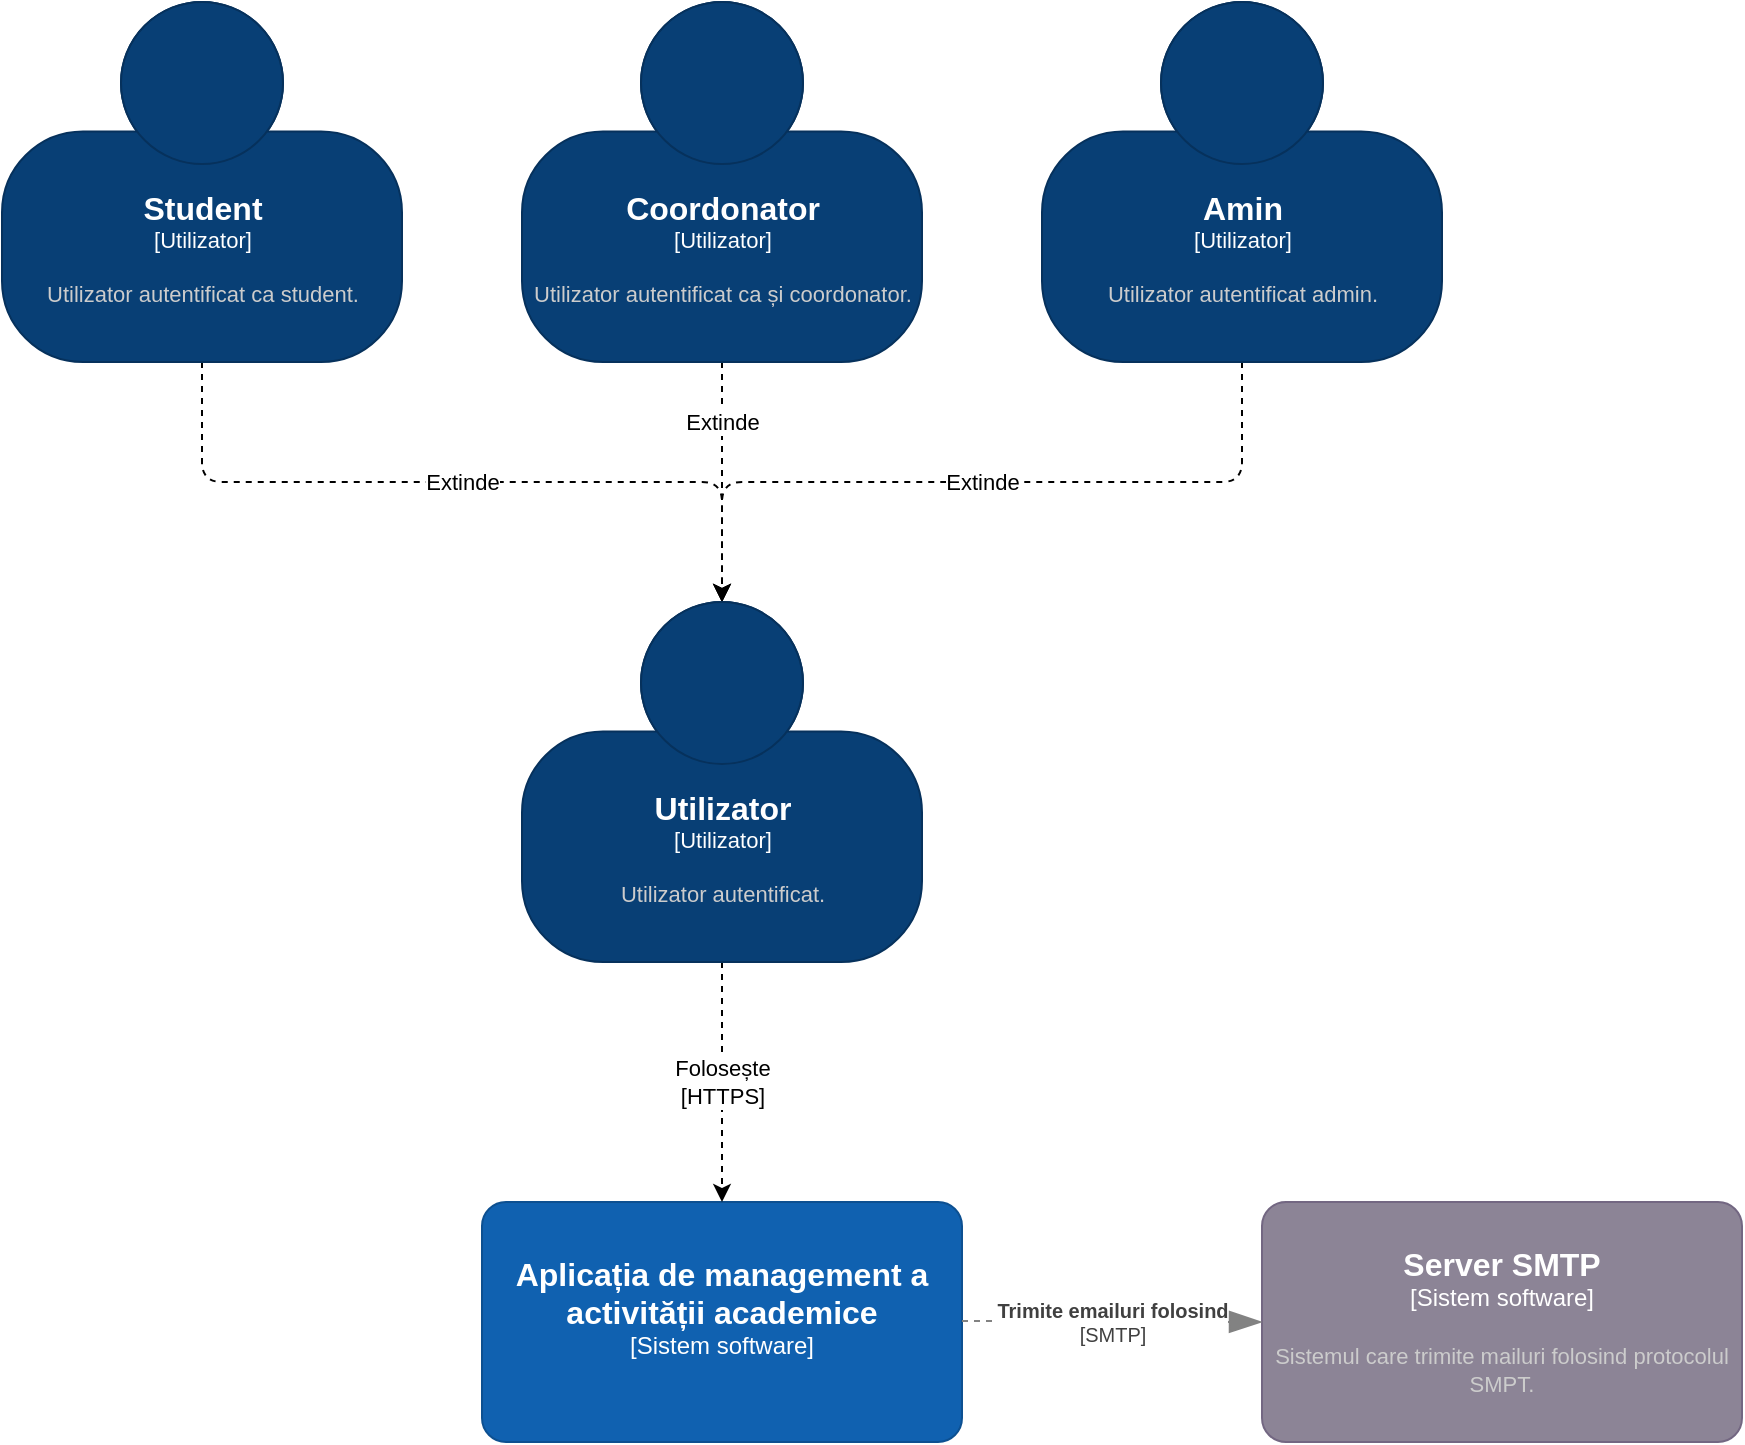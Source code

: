 <mxfile version="19.0.3" type="device" pages="7"><diagram id="R9Y4xKK6a3mbJZE6IFfM" name="app level 1"><mxGraphModel dx="1422" dy="857" grid="1" gridSize="10" guides="1" tooltips="1" connect="1" arrows="1" fold="1" page="1" pageScale="1" pageWidth="850" pageHeight="1100" math="0" shadow="0"><root><mxCell id="0"/><mxCell id="1" parent="0"/><mxCell id="ew-XcqGACxxwP0PtbZx8-8" value="Extinde" style="edgeStyle=orthogonalEdgeStyle;rounded=1;orthogonalLoop=1;jettySize=auto;html=1;dashed=1;" parent="1" source="ew-XcqGACxxwP0PtbZx8-1" target="ew-XcqGACxxwP0PtbZx8-7" edge="1"><mxGeometry relative="1" as="geometry"><Array as="points"><mxPoint x="160" y="300"/><mxPoint x="420" y="300"/></Array></mxGeometry></mxCell><object placeholders="1" c4Name="Student" c4Type="Utilizator" c4Description="Utilizator autentificat ca student." label="&lt;font style=&quot;font-size: 16px&quot;&gt;&lt;b&gt;%c4Name%&lt;/b&gt;&lt;/font&gt;&lt;div&gt;[%c4Type%]&lt;/div&gt;&lt;br&gt;&lt;div&gt;&lt;font style=&quot;font-size: 11px&quot;&gt;&lt;font color=&quot;#cccccc&quot;&gt;%c4Description%&lt;/font&gt;&lt;/div&gt;" id="ew-XcqGACxxwP0PtbZx8-1"><mxCell style="html=1;fontSize=11;dashed=0;whitespace=wrap;fillColor=#083F75;strokeColor=#06315C;fontColor=#ffffff;shape=mxgraph.c4.person2;align=center;metaEdit=1;points=[[0.5,0,0],[1,0.5,0],[1,0.75,0],[0.75,1,0],[0.5,1,0],[0.25,1,0],[0,0.75,0],[0,0.5,0]];resizable=0;" parent="1" vertex="1"><mxGeometry x="60" y="60" width="200" height="180" as="geometry"/></mxCell></object><object placeholders="1" c4Name="Aplicația de management a activității academice" c4Type="Sistem software" c4Description="" label="&lt;font style=&quot;font-size: 16px&quot;&gt;&lt;b&gt;%c4Name%&lt;/b&gt;&lt;/font&gt;&lt;div&gt;[%c4Type%]&lt;/div&gt;&lt;br&gt;&lt;div&gt;&lt;font style=&quot;font-size: 11px&quot;&gt;&lt;font color=&quot;#cccccc&quot;&gt;%c4Description%&lt;/font&gt;&lt;/div&gt;" id="ew-XcqGACxxwP0PtbZx8-2"><mxCell style="rounded=1;whiteSpace=wrap;html=1;labelBackgroundColor=none;fillColor=#1061B0;fontColor=#ffffff;align=center;arcSize=10;strokeColor=#0D5091;metaEdit=1;resizable=0;points=[[0.25,0,0],[0.5,0,0],[0.75,0,0],[1,0.25,0],[1,0.5,0],[1,0.75,0],[0.75,1,0],[0.5,1,0],[0.25,1,0],[0,0.75,0],[0,0.5,0],[0,0.25,0]];" parent="1" vertex="1"><mxGeometry x="300" y="660" width="240" height="120" as="geometry"/></mxCell></object><object placeholders="1" c4Name="Server SMTP" c4Type="Sistem software" c4Description="Sistemul care trimite mailuri folosind protocolul SMPT." label="&lt;font style=&quot;font-size: 16px&quot;&gt;&lt;b&gt;%c4Name%&lt;/b&gt;&lt;/font&gt;&lt;div&gt;[%c4Type%]&lt;/div&gt;&lt;br&gt;&lt;div&gt;&lt;font style=&quot;font-size: 11px&quot;&gt;&lt;font color=&quot;#cccccc&quot;&gt;%c4Description%&lt;/font&gt;&lt;/div&gt;" id="ew-XcqGACxxwP0PtbZx8-3"><mxCell style="rounded=1;whiteSpace=wrap;html=1;labelBackgroundColor=none;fillColor=#8C8496;fontColor=#ffffff;align=center;arcSize=10;strokeColor=#736782;metaEdit=1;resizable=0;points=[[0.25,0,0],[0.5,0,0],[0.75,0,0],[1,0.25,0],[1,0.5,0],[1,0.75,0],[0.75,1,0],[0.5,1,0],[0.25,1,0],[0,0.75,0],[0,0.5,0],[0,0.25,0]];" parent="1" vertex="1"><mxGeometry x="690" y="660" width="240" height="120" as="geometry"/></mxCell></object><mxCell id="ew-XcqGACxxwP0PtbZx8-9" style="edgeStyle=orthogonalEdgeStyle;rounded=1;orthogonalLoop=1;jettySize=auto;html=1;entryX=0.5;entryY=0;entryDx=0;entryDy=0;entryPerimeter=0;dashed=1;" parent="1" source="ew-XcqGACxxwP0PtbZx8-4" target="ew-XcqGACxxwP0PtbZx8-7" edge="1"><mxGeometry relative="1" as="geometry"/></mxCell><mxCell id="gG2z1mfTxCgyPoifPiC7-4" value="Extinde" style="edgeLabel;html=1;align=center;verticalAlign=middle;resizable=0;points=[];" parent="ew-XcqGACxxwP0PtbZx8-9" vertex="1" connectable="0"><mxGeometry x="-0.683" y="1" relative="1" as="geometry"><mxPoint x="-1" y="11" as="offset"/></mxGeometry></mxCell><object placeholders="1" c4Name="Coordonator" c4Type="Utilizator" c4Description="Utilizator autentificat ca și coordonator." label="&lt;font style=&quot;font-size: 16px&quot;&gt;&lt;b&gt;%c4Name%&lt;/b&gt;&lt;/font&gt;&lt;div&gt;[%c4Type%]&lt;/div&gt;&lt;br&gt;&lt;div&gt;&lt;font style=&quot;font-size: 11px&quot;&gt;&lt;font color=&quot;#cccccc&quot;&gt;%c4Description%&lt;/font&gt;&lt;/div&gt;" id="ew-XcqGACxxwP0PtbZx8-4"><mxCell style="html=1;fontSize=11;dashed=0;whitespace=wrap;fillColor=#083F75;strokeColor=#06315C;fontColor=#ffffff;shape=mxgraph.c4.person2;align=center;metaEdit=1;points=[[0.5,0,0],[1,0.5,0],[1,0.75,0],[0.75,1,0],[0.5,1,0],[0.25,1,0],[0,0.75,0],[0,0.5,0]];resizable=0;" parent="1" vertex="1"><mxGeometry x="320" y="60" width="200" height="180" as="geometry"/></mxCell></object><mxCell id="ew-XcqGACxxwP0PtbZx8-10" value="Extinde" style="edgeStyle=orthogonalEdgeStyle;rounded=1;orthogonalLoop=1;jettySize=auto;html=1;entryX=0.5;entryY=0;entryDx=0;entryDy=0;entryPerimeter=0;dashed=1;" parent="1" source="ew-XcqGACxxwP0PtbZx8-5" target="ew-XcqGACxxwP0PtbZx8-7" edge="1"><mxGeometry relative="1" as="geometry"><Array as="points"><mxPoint x="680" y="300"/><mxPoint x="420" y="300"/></Array></mxGeometry></mxCell><object placeholders="1" c4Name="Amin" c4Type="Utilizator" c4Description="Utilizator autentificat admin." label="&lt;font style=&quot;font-size: 16px&quot;&gt;&lt;b&gt;%c4Name%&lt;/b&gt;&lt;/font&gt;&lt;div&gt;[%c4Type%]&lt;/div&gt;&lt;br&gt;&lt;div&gt;&lt;font style=&quot;font-size: 11px&quot;&gt;&lt;font color=&quot;#cccccc&quot;&gt;%c4Description%&lt;/font&gt;&lt;/div&gt;" id="ew-XcqGACxxwP0PtbZx8-5"><mxCell style="html=1;fontSize=11;dashed=0;whitespace=wrap;fillColor=#083F75;strokeColor=#06315C;fontColor=#ffffff;shape=mxgraph.c4.person2;align=center;metaEdit=1;points=[[0.5,0,0],[1,0.5,0],[1,0.75,0],[0.75,1,0],[0.5,1,0],[0.25,1,0],[0,0.75,0],[0,0.5,0]];resizable=0;" parent="1" vertex="1"><mxGeometry x="580" y="60" width="200" height="180" as="geometry"/></mxCell></object><mxCell id="gG2z1mfTxCgyPoifPiC7-1" value="Folosește&lt;br&gt;[HTTPS]" style="edgeStyle=orthogonalEdgeStyle;rounded=1;orthogonalLoop=1;jettySize=auto;html=1;dashed=1;entryX=0.5;entryY=0;entryDx=0;entryDy=0;entryPerimeter=0;" parent="1" source="ew-XcqGACxxwP0PtbZx8-7" target="ew-XcqGACxxwP0PtbZx8-2" edge="1"><mxGeometry relative="1" as="geometry"><mxPoint x="430" y="620" as="targetPoint"/></mxGeometry></mxCell><object placeholders="1" c4Name="Utilizator" c4Type="Utilizator" c4Description="Utilizator autentificat." label="&lt;font style=&quot;font-size: 16px&quot;&gt;&lt;b&gt;%c4Name%&lt;/b&gt;&lt;/font&gt;&lt;div&gt;[%c4Type%]&lt;/div&gt;&lt;br&gt;&lt;div&gt;&lt;font style=&quot;font-size: 11px&quot;&gt;&lt;font color=&quot;#cccccc&quot;&gt;%c4Description%&lt;/font&gt;&lt;/div&gt;" id="ew-XcqGACxxwP0PtbZx8-7"><mxCell style="html=1;fontSize=11;dashed=0;whitespace=wrap;fillColor=#083F75;strokeColor=#06315C;fontColor=#ffffff;shape=mxgraph.c4.person2;align=center;metaEdit=1;points=[[0.5,0,0],[1,0.5,0],[1,0.75,0],[0.75,1,0],[0.5,1,0],[0.25,1,0],[0,0.75,0],[0,0.5,0]];resizable=0;" parent="1" vertex="1"><mxGeometry x="320" y="360" width="200" height="180" as="geometry"/></mxCell></object><object placeholders="1" c4Type="Relationship" c4Technology="SMTP" c4Description="Trimite emailuri folosind" label="&lt;div style=&quot;text-align: left&quot;&gt;&lt;div style=&quot;text-align: center&quot;&gt;&lt;b&gt;%c4Description%&lt;/b&gt;&lt;/div&gt;&lt;div style=&quot;text-align: center&quot;&gt;[%c4Technology%]&lt;/div&gt;&lt;/div&gt;" id="HrAQjmk41lHUIra6-Fuu-1"><mxCell style="endArrow=blockThin;html=1;fontSize=10;fontColor=#404040;strokeWidth=1;endFill=1;strokeColor=#828282;elbow=vertical;metaEdit=1;endSize=14;startSize=14;jumpStyle=arc;jumpSize=16;rounded=0;edgeStyle=orthogonalEdgeStyle;dashed=1;entryX=0;entryY=0.5;entryDx=0;entryDy=0;entryPerimeter=0;" parent="1" target="ew-XcqGACxxwP0PtbZx8-3" edge="1"><mxGeometry width="240" relative="1" as="geometry"><mxPoint x="540" y="719.5" as="sourcePoint"/><mxPoint x="670" y="720" as="targetPoint"/></mxGeometry></mxCell></object></root></mxGraphModel></diagram><diagram id="p1dx7uhAm8_PJz9am6Es" name="app level 2"><mxGraphModel dx="1422" dy="857" grid="1" gridSize="10" guides="1" tooltips="1" connect="1" arrows="1" fold="1" page="1" pageScale="1" pageWidth="850" pageHeight="1100" math="0" shadow="0"><root><mxCell id="0"/><mxCell id="1" parent="0"/><object placeholders="1" c4Name="Aplicația de management a activității academice" c4Type="SystemScopeBoundary" c4Application="Arhitectură" label="&lt;font style=&quot;font-size: 16px&quot;&gt;&lt;b&gt;&lt;div style=&quot;text-align: left&quot;&gt;%c4Name%&lt;/div&gt;&lt;/b&gt;&lt;/font&gt;&lt;div style=&quot;text-align: left&quot;&gt;[%c4Application%]&lt;/div&gt;" id="8igSrCvJoqt6eVXlZ-zl-1"><mxCell style="rounded=1;fontSize=11;whiteSpace=wrap;html=1;dashed=1;arcSize=20;fillColor=none;strokeColor=#666666;fontColor=#333333;labelBackgroundColor=none;align=left;verticalAlign=bottom;labelBorderColor=none;spacingTop=0;spacing=10;dashPattern=8 4;metaEdit=1;rotatable=0;perimeter=rectanglePerimeter;noLabel=0;labelPadding=0;allowArrows=0;connectable=0;expand=0;recursiveResize=0;editable=1;pointerEvents=0;absoluteArcSize=1;points=[[0.25,0,0],[0.5,0,0],[0.75,0,0],[1,0.25,0],[1,0.5,0],[1,0.75,0],[0.75,1,0],[0.5,1,0],[0.25,1,0],[0,0.75,0],[0,0.5,0],[0,0.25,0]];" parent="1" vertex="1"><mxGeometry x="80" y="280" width="705" height="480" as="geometry"/></mxCell></object><mxCell id="iVD0bjdQ0PdMZtCKRSuu-11" value="Folosește&lt;br&gt;[HTTPS]" style="edgeStyle=orthogonalEdgeStyle;rounded=1;orthogonalLoop=1;jettySize=auto;html=1;dashed=1;entryX=0.5;entryY=0;entryDx=0;entryDy=0;entryPerimeter=0;exitX=0.449;exitY=1.003;exitDx=0;exitDy=0;exitPerimeter=0;" parent="1" source="sZt4nh9W-Z0gCgJILOW2-1" target="1nvH8p3BGHTQx2ILTkfM-3" edge="1"><mxGeometry relative="1" as="geometry"><mxPoint x="750" y="220" as="targetPoint"/><mxPoint x="260" y="220" as="sourcePoint"/></mxGeometry></mxCell><object placeholders="1" c4Type="Relationship" c4Technology="SMTP" c4Description="Trimtie emailuri folosind" label="&lt;div style=&quot;text-align: left&quot;&gt;&lt;div style=&quot;text-align: center&quot;&gt;&lt;b&gt;%c4Description%&lt;/b&gt;&lt;/div&gt;&lt;div style=&quot;text-align: center&quot;&gt;[%c4Technology%]&lt;/div&gt;&lt;/div&gt;" id="1nvH8p3BGHTQx2ILTkfM-1"><mxCell style="endArrow=blockThin;html=1;fontSize=10;fontColor=#404040;strokeWidth=1;endFill=1;strokeColor=#828282;elbow=vertical;metaEdit=1;endSize=14;startSize=14;jumpStyle=arc;jumpSize=16;rounded=0;edgeStyle=orthogonalEdgeStyle;dashed=1;entryX=0;entryY=0.5;entryDx=0;entryDy=0;entryPerimeter=0;exitX=1;exitY=0.5;exitDx=0;exitDy=0;exitPerimeter=0;" parent="1" source="1nvH8p3BGHTQx2ILTkfM-5" target="h9GfHz4h5C21Fbgw7wTv-1" edge="1"><mxGeometry width="240" relative="1" as="geometry"><mxPoint x="785" y="409.5" as="sourcePoint"/><mxPoint x="840" y="420" as="targetPoint"/></mxGeometry></mxCell></object><mxCell id="s4sB8_C4IPq0mELvm4AF-1" value="Folosește&lt;br&gt;[HTTP]" style="edgeStyle=orthogonalEdgeStyle;rounded=1;orthogonalLoop=1;jettySize=auto;html=1;entryX=0;entryY=0.5;entryDx=0;entryDy=0;entryPerimeter=0;dashed=1;" parent="1" source="1nvH8p3BGHTQx2ILTkfM-3" target="1nvH8p3BGHTQx2ILTkfM-5" edge="1"><mxGeometry relative="1" as="geometry"/></mxCell><object placeholders="1" c4Type="Interfață" c4Container="Componentă" c4Technology="Angular, Typescript" c4Description="Client web." label="&lt;font style=&quot;font-size: 16px&quot;&gt;&lt;b&gt;%c4Type%&lt;/font&gt;&lt;div&gt;[%c4Container%:&amp;nbsp;%c4Technology%]&lt;/div&gt;&lt;br&gt;&lt;div&gt;&lt;font style=&quot;font-size: 11px&quot;&gt;&lt;font color=&quot;#E6E6E6&quot;&gt;%c4Description%&lt;/font&gt;&lt;/div&gt;" id="1nvH8p3BGHTQx2ILTkfM-3"><mxCell style="shape=mxgraph.c4.webBrowserContainer;whiteSpace=wrap;html=1;boundedLbl=1;rounded=0;labelBackgroundColor=none;fillColor=#118ACD;fontSize=12;fontColor=#ffffff;align=center;strokeColor=#0E7DAD;metaEdit=1;points=[[0.5,0,0],[1,0.25,0],[1,0.5,0],[1,0.75,0],[0.5,1,0],[0,0.75,0],[0,0.5,0],[0,0.25,0]];resizable=0;" parent="1" vertex="1"><mxGeometry x="140" y="340" width="240" height="160" as="geometry"/></mxCell></object><object placeholders="1" c4Type="Bază de date" c4Container="Componentă" c4Technology="Postgres" c4Description="Serverul care conține o bază de date relațională postgres." label="&lt;font style=&quot;font-size: 16px&quot;&gt;&lt;b&gt;%c4Type%&lt;/font&gt;&lt;div&gt;[%c4Container%:&amp;nbsp;%c4Technology%]&lt;/div&gt;&lt;br&gt;&lt;div&gt;&lt;font style=&quot;font-size: 11px&quot;&gt;&lt;font color=&quot;#E6E6E6&quot;&gt;%c4Description%&lt;/font&gt;&lt;/div&gt;" id="1nvH8p3BGHTQx2ILTkfM-4"><mxCell style="shape=cylinder3;size=15;whiteSpace=wrap;html=1;boundedLbl=1;rounded=0;labelBackgroundColor=none;fillColor=#23A2D9;fontSize=12;fontColor=#ffffff;align=center;strokeColor=#0E7DAD;metaEdit=1;points=[[0.5,0,0],[1,0.25,0],[1,0.5,0],[1,0.75,0],[0.5,1,0],[0,0.75,0],[0,0.5,0],[0,0.25,0]];resizable=0;" parent="1" vertex="1"><mxGeometry x="312.5" y="580" width="240" height="120" as="geometry"/></mxCell></object><mxCell id="s4sB8_C4IPq0mELvm4AF-2" value="Folosește&lt;br&gt;[HTTP]" style="edgeStyle=orthogonalEdgeStyle;rounded=1;orthogonalLoop=1;jettySize=auto;html=1;entryX=0.5;entryY=0;entryDx=0;entryDy=0;entryPerimeter=0;dashed=1;" parent="1" source="1nvH8p3BGHTQx2ILTkfM-5" target="1nvH8p3BGHTQx2ILTkfM-4" edge="1"><mxGeometry relative="1" as="geometry"/></mxCell><object placeholders="1" c4Name="Server web" c4Type="Componentă" c4Technology="Express, Typescript" c4Description="Serverul web sub formă de serviciu api." label="&lt;font style=&quot;font-size: 16px&quot;&gt;&lt;b&gt;%c4Name%&lt;/b&gt;&lt;/font&gt;&lt;div&gt;[%c4Type%: %c4Technology%]&lt;/div&gt;&lt;br&gt;&lt;div&gt;&lt;font style=&quot;font-size: 11px&quot;&gt;&lt;font color=&quot;#E6E6E6&quot;&gt;%c4Description%&lt;/font&gt;&lt;/div&gt;" id="1nvH8p3BGHTQx2ILTkfM-5"><mxCell style="rounded=1;whiteSpace=wrap;html=1;fontSize=11;labelBackgroundColor=none;fillColor=#23A2D9;fontColor=#ffffff;align=center;arcSize=10;strokeColor=#0E7DAD;metaEdit=1;resizable=0;points=[[0.25,0,0],[0.5,0,0],[0.75,0,0],[1,0.25,0],[1,0.5,0],[1,0.75,0],[0.75,1,0],[0.5,1,0],[0.25,1,0],[0,0.75,0],[0,0.5,0],[0,0.25,0]];" parent="1" vertex="1"><mxGeometry x="480" y="360" width="240" height="120" as="geometry"/></mxCell></object><object placeholders="1" c4Name="Server SMTP" c4Type="Sistem software" c4Description="Sistemul care trimite mailuri folosind protocolul SMPT." label="&lt;font style=&quot;font-size: 16px&quot;&gt;&lt;b&gt;%c4Name%&lt;/b&gt;&lt;/font&gt;&lt;div&gt;[%c4Type%]&lt;/div&gt;&lt;br&gt;&lt;div&gt;&lt;font style=&quot;font-size: 11px&quot;&gt;&lt;font color=&quot;#cccccc&quot;&gt;%c4Description%&lt;/font&gt;&lt;/div&gt;" id="h9GfHz4h5C21Fbgw7wTv-1"><mxCell style="rounded=1;whiteSpace=wrap;html=1;labelBackgroundColor=none;fillColor=#8C8496;fontColor=#ffffff;align=center;arcSize=10;strokeColor=#736782;metaEdit=1;resizable=0;points=[[0.25,0,0],[0.5,0,0],[0.75,0,0],[1,0.25,0],[1,0.5,0],[1,0.75,0],[0.75,1,0],[0.5,1,0],[0.25,1,0],[0,0.75,0],[0,0.5,0],[0,0.25,0]];" parent="1" vertex="1"><mxGeometry x="840" y="360" width="240" height="120" as="geometry"/></mxCell></object><object placeholders="1" c4Name="Utilizator" c4Type="Utilizator" c4Description="Utilizator autentificat." label="&lt;font style=&quot;font-size: 16px&quot;&gt;&lt;b&gt;%c4Name%&lt;/b&gt;&lt;/font&gt;&lt;div&gt;[%c4Type%]&lt;/div&gt;&lt;br&gt;&lt;div&gt;&lt;font style=&quot;font-size: 11px&quot;&gt;&lt;font color=&quot;#cccccc&quot;&gt;%c4Description%&lt;/font&gt;&lt;/div&gt;" id="sZt4nh9W-Z0gCgJILOW2-1"><mxCell style="html=1;fontSize=11;dashed=0;whitespace=wrap;fillColor=#083F75;strokeColor=#06315C;fontColor=#ffffff;shape=mxgraph.c4.person2;align=center;metaEdit=1;points=[[0.5,0,0],[1,0.5,0],[1,0.75,0],[0.75,1,0],[0.5,1,0],[0.25,1,0],[0,0.75,0],[0,0.5,0]];resizable=0;" parent="1" vertex="1"><mxGeometry x="170" y="40" width="200" height="180" as="geometry"/></mxCell></object></root></mxGraphModel></diagram><diagram id="YppV5wpHLlXztQtLyWA-" name="frontend"><mxGraphModel dx="1422" dy="857" grid="1" gridSize="10" guides="1" tooltips="1" connect="1" arrows="1" fold="1" page="1" pageScale="1" pageWidth="850" pageHeight="1100" math="0" shadow="0"><root><mxCell id="0"/><mxCell id="1" parent="0"/><object placeholders="1" c4Name="Interfață" c4Type="SystemScopeBoundary" c4Application="Arhitectură" label="&lt;font style=&quot;font-size: 16px&quot;&gt;&lt;b&gt;&lt;div style=&quot;text-align: left&quot;&gt;%c4Name%&lt;/div&gt;&lt;/b&gt;&lt;/font&gt;&lt;div style=&quot;text-align: left&quot;&gt;[%c4Application%]&lt;/div&gt;" id="Pvmj9h3bJdPxCuDRH9Q7-1"><mxCell style="rounded=1;fontSize=11;whiteSpace=wrap;html=1;dashed=1;arcSize=20;fillColor=none;strokeColor=#666666;fontColor=#333333;labelBackgroundColor=none;align=left;verticalAlign=bottom;labelBorderColor=none;spacingTop=0;spacing=10;dashPattern=8 4;metaEdit=1;rotatable=0;perimeter=rectanglePerimeter;noLabel=0;labelPadding=0;allowArrows=0;connectable=0;expand=0;recursiveResize=0;editable=1;pointerEvents=0;absoluteArcSize=1;points=[[0.25,0,0],[0.5,0,0],[0.75,0,0],[1,0.25,0],[1,0.5,0],[1,0.75,0],[0.75,1,0],[0.5,1,0],[0.25,1,0],[0,0.75,0],[0,0.5,0],[0,0.25,0]];" parent="1" vertex="1"><mxGeometry x="80" y="40" width="360" height="450" as="geometry"/></mxCell></object><object placeholders="1" c4Type="Relationship" c4Technology="SMTP" c4Description="Trimite emailuri folosind" label="&lt;div style=&quot;text-align: left&quot;&gt;&lt;div style=&quot;text-align: center&quot;&gt;&lt;b&gt;%c4Description%&lt;/b&gt;&lt;/div&gt;&lt;div style=&quot;text-align: center&quot;&gt;[%c4Technology%]&lt;/div&gt;&lt;/div&gt;" id="Pvmj9h3bJdPxCuDRH9Q7-3"><mxCell style="endArrow=blockThin;html=1;fontSize=10;fontColor=#404040;strokeWidth=1;endFill=1;strokeColor=#828282;elbow=vertical;metaEdit=1;endSize=14;startSize=14;jumpStyle=arc;jumpSize=16;rounded=0;edgeStyle=orthogonalEdgeStyle;dashed=1;entryX=0;entryY=0.5;entryDx=0;entryDy=0;entryPerimeter=0;exitX=1;exitY=0.5;exitDx=0;exitDy=0;exitPerimeter=0;" parent="1" source="O2Papmh4ia4BfhOGGsi5-1" target="xM7LmxCF7qSoeGA6X547-1" edge="1"><mxGeometry width="240" relative="1" as="geometry"><mxPoint x="740" y="160.0" as="sourcePoint"/><mxPoint x="840" y="160" as="targetPoint"/></mxGeometry></mxCell></object><mxCell id="Pvmj9h3bJdPxCuDRH9Q7-4" value="Folosește&lt;br&gt;[AXIOS - HTTPS]&amp;nbsp;" style="edgeStyle=orthogonalEdgeStyle;rounded=1;orthogonalLoop=1;jettySize=auto;html=1;entryX=0;entryY=0.5;entryDx=0;entryDy=0;entryPerimeter=0;dashed=1;exitX=1;exitY=0.5;exitDx=0;exitDy=0;exitPerimeter=0;" parent="1" source="gbGkltcPAskzYXL8-RK9-3" target="O2Papmh4ia4BfhOGGsi5-1" edge="1"><mxGeometry relative="1" as="geometry"><mxPoint x="120" y="220" as="sourcePoint"/><mxPoint x="500" y="160.0" as="targetPoint"/></mxGeometry></mxCell><mxCell id="Pvmj9h3bJdPxCuDRH9Q7-7" value="Folosește&lt;br&gt;[HTTP]" style="edgeStyle=orthogonalEdgeStyle;rounded=1;orthogonalLoop=1;jettySize=auto;html=1;entryX=0.497;entryY=-0.02;entryDx=0;entryDy=0;entryPerimeter=0;dashed=1;exitX=0.5;exitY=1;exitDx=0;exitDy=0;exitPerimeter=0;" parent="1" source="O2Papmh4ia4BfhOGGsi5-1" target="3rnX07Xj4XJ20J49kcya-1" edge="1"><mxGeometry relative="1" as="geometry"><mxPoint x="620.037" y="220.0" as="sourcePoint"/><mxPoint x="620" y="320" as="targetPoint"/></mxGeometry></mxCell><mxCell id="gbGkltcPAskzYXL8-RK9-6" value="Uses" style="edgeStyle=orthogonalEdgeStyle;rounded=1;orthogonalLoop=1;jettySize=auto;html=1;entryX=0.5;entryY=0;entryDx=0;entryDy=0;entryPerimeter=0;dashed=1;" parent="1" source="gbGkltcPAskzYXL8-RK9-3" target="gbGkltcPAskzYXL8-RK9-5" edge="1"><mxGeometry relative="1" as="geometry"/></mxCell><object placeholders="1" c4Name="Componentă" c4Type="Componentă" c4Technology="HTML, SCSS, Typescript" c4Description="Componentă Angular." label="&lt;font style=&quot;font-size: 16px&quot;&gt;&lt;b&gt;%c4Name%&lt;/b&gt;&lt;/font&gt;&lt;div&gt;[%c4Type%: %c4Technology%]&lt;/div&gt;&lt;br&gt;&lt;div&gt;&lt;font style=&quot;font-size: 11px&quot;&gt;%c4Description%&lt;/font&gt;&lt;/div&gt;" id="gbGkltcPAskzYXL8-RK9-3"><mxCell style="rounded=1;whiteSpace=wrap;html=1;labelBackgroundColor=none;fillColor=#63BEF2;fontColor=#ffffff;align=center;arcSize=6;strokeColor=#2086C9;metaEdit=1;resizable=0;points=[[0.25,0,0],[0.5,0,0],[0.75,0,0],[1,0.25,0],[1,0.5,0],[1,0.75,0],[0.75,1,0],[0.5,1,0],[0.25,1,0],[0,0.75,0],[0,0.5,0],[0,0.25,0]];" parent="1" vertex="1"><mxGeometry x="140" y="100" width="240" height="120" as="geometry"/></mxCell></object><object placeholders="1" c4Name="Serviciu" c4Type="Componentă" c4Technology="Typescript" c4Description="Stratul serviciu ce oferă prelucrări utlile în aplicație." label="&lt;font style=&quot;font-size: 16px&quot;&gt;&lt;b&gt;%c4Name%&lt;/b&gt;&lt;/font&gt;&lt;div&gt;[%c4Type%: %c4Technology%]&lt;/div&gt;&lt;br&gt;&lt;div&gt;&lt;font style=&quot;font-size: 11px&quot;&gt;%c4Description%&lt;/font&gt;&lt;/div&gt;" id="gbGkltcPAskzYXL8-RK9-5"><mxCell style="rounded=1;whiteSpace=wrap;html=1;labelBackgroundColor=none;fillColor=#63BEF2;fontColor=#ffffff;align=center;arcSize=6;strokeColor=#2086C9;metaEdit=1;resizable=0;points=[[0.25,0,0],[0.5,0,0],[0.75,0,0],[1,0.25,0],[1,0.5,0],[1,0.75,0],[0.75,1,0],[0.5,1,0],[0.25,1,0],[0,0.75,0],[0,0.5,0],[0,0.25,0]];" parent="1" vertex="1"><mxGeometry x="140" y="310" width="240" height="120" as="geometry"/></mxCell></object><object placeholders="1" c4Name="Serverul SMTP" c4Type="Sistem software" c4Description="Sistemul care trimite mailuri folosind protocolul SMPT." label="&lt;font style=&quot;font-size: 16px&quot;&gt;&lt;b&gt;%c4Name%&lt;/b&gt;&lt;/font&gt;&lt;div&gt;[%c4Type%]&lt;/div&gt;&lt;br&gt;&lt;div&gt;&lt;font style=&quot;font-size: 11px&quot;&gt;&lt;font color=&quot;#cccccc&quot;&gt;%c4Description%&lt;/font&gt;&lt;/div&gt;" id="xM7LmxCF7qSoeGA6X547-1"><mxCell style="rounded=1;whiteSpace=wrap;html=1;labelBackgroundColor=none;fillColor=#8C8496;fontColor=#ffffff;align=center;arcSize=10;strokeColor=#736782;metaEdit=1;resizable=0;points=[[0.25,0,0],[0.5,0,0],[0.75,0,0],[1,0.25,0],[1,0.5,0],[1,0.75,0],[0.75,1,0],[0.5,1,0],[0.25,1,0],[0,0.75,0],[0,0.5,0],[0,0.25,0]];" parent="1" vertex="1"><mxGeometry x="860" y="100" width="240" height="120" as="geometry"/></mxCell></object><object placeholders="1" c4Type="Bază de date" c4Container="Componentă" c4Technology="Postgres" c4Description="Serverul care conține o bază de date relațională postgres." label="&lt;font style=&quot;font-size: 16px&quot;&gt;&lt;b&gt;%c4Type%&lt;/font&gt;&lt;div&gt;[%c4Container%:&amp;nbsp;%c4Technology%]&lt;/div&gt;&lt;br&gt;&lt;div&gt;&lt;font style=&quot;font-size: 11px&quot;&gt;&lt;font color=&quot;#E6E6E6&quot;&gt;%c4Description%&lt;/font&gt;&lt;/div&gt;" id="3rnX07Xj4XJ20J49kcya-1"><mxCell style="shape=cylinder3;size=15;whiteSpace=wrap;html=1;boundedLbl=1;rounded=0;labelBackgroundColor=none;fillColor=#23A2D9;fontSize=12;fontColor=#ffffff;align=center;strokeColor=#0E7DAD;metaEdit=1;points=[[0.5,0,0],[1,0.25,0],[1,0.5,0],[1,0.75,0],[0.5,1,0],[0,0.75,0],[0,0.5,0],[0,0.25,0]];resizable=0;" parent="1" vertex="1"><mxGeometry x="500" y="320" width="240" height="120" as="geometry"/></mxCell></object><object placeholders="1" c4Name="Server web" c4Type="Componentă" c4Technology="Express, Typescript" c4Description="Serverul web sub formă de serviciu api." label="&lt;font style=&quot;font-size: 16px&quot;&gt;&lt;b&gt;%c4Name%&lt;/b&gt;&lt;/font&gt;&lt;div&gt;[%c4Type%: %c4Technology%]&lt;/div&gt;&lt;br&gt;&lt;div&gt;&lt;font style=&quot;font-size: 11px&quot;&gt;&lt;font color=&quot;#E6E6E6&quot;&gt;%c4Description%&lt;/font&gt;&lt;/div&gt;" id="O2Papmh4ia4BfhOGGsi5-1"><mxCell style="rounded=1;whiteSpace=wrap;html=1;fontSize=11;labelBackgroundColor=none;fillColor=#23A2D9;fontColor=#ffffff;align=center;arcSize=10;strokeColor=#0E7DAD;metaEdit=1;resizable=0;points=[[0.25,0,0],[0.5,0,0],[0.75,0,0],[1,0.25,0],[1,0.5,0],[1,0.75,0],[0.75,1,0],[0.5,1,0],[0.25,1,0],[0,0.75,0],[0,0.5,0],[0,0.25,0]];" parent="1" vertex="1"><mxGeometry x="500" y="100" width="240" height="120" as="geometry"/></mxCell></object></root></mxGraphModel></diagram><diagram id="zmaXx8DZQrDk4tGira16" name="backend"><mxGraphModel dx="1422" dy="1957" grid="1" gridSize="10" guides="1" tooltips="1" connect="1" arrows="1" fold="1" page="1" pageScale="1" pageWidth="850" pageHeight="1100" math="0" shadow="0"><root><mxCell id="0"/><mxCell id="1" parent="0"/><object placeholders="1" c4Name="Backend" c4Type="SystemScopeBoundary" c4Application="Architecture" label="&lt;font style=&quot;font-size: 16px&quot;&gt;&lt;b&gt;&lt;div style=&quot;text-align: left&quot;&gt;%c4Name%&lt;/div&gt;&lt;/b&gt;&lt;/font&gt;&lt;div style=&quot;text-align: left&quot;&gt;[%c4Application%]&lt;/div&gt;" id="209OsBYTKLVSxZfce9Uu-1"><mxCell style="rounded=1;fontSize=11;whiteSpace=wrap;html=1;dashed=1;arcSize=20;fillColor=none;strokeColor=#666666;fontColor=#333333;labelBackgroundColor=none;align=left;verticalAlign=bottom;labelBorderColor=none;spacingTop=0;spacing=10;dashPattern=8 4;metaEdit=1;rotatable=0;perimeter=rectanglePerimeter;noLabel=0;labelPadding=0;allowArrows=0;connectable=0;expand=0;recursiveResize=0;editable=1;pointerEvents=0;absoluteArcSize=1;points=[[0.25,0,0],[0.5,0,0],[0.75,0,0],[1,0.25,0],[1,0.5,0],[1,0.75,0],[0.75,1,0],[0.5,1,0],[0.25,1,0],[0,0.75,0],[0,0.5,0],[0,0.25,0]];" parent="1" vertex="1"><mxGeometry x="60" y="10" width="1380" height="930" as="geometry"/></mxCell></object><object placeholders="1" c4Type="Relationship" c4Technology="SMTP" c4Description="Send email using" label="&lt;div style=&quot;text-align: left&quot;&gt;&lt;div style=&quot;text-align: center&quot;&gt;&lt;b&gt;%c4Description%&lt;/b&gt;&lt;/div&gt;&lt;div style=&quot;text-align: center&quot;&gt;[%c4Technology%]&lt;/div&gt;&lt;/div&gt;" id="209OsBYTKLVSxZfce9Uu-5"><mxCell style="endArrow=blockThin;html=1;fontSize=10;fontColor=#404040;strokeWidth=1;endFill=1;strokeColor=#828282;elbow=vertical;metaEdit=1;endSize=14;startSize=14;jumpStyle=arc;jumpSize=16;rounded=0;edgeStyle=orthogonalEdgeStyle;dashed=1;exitX=0.5;exitY=1;exitDx=0;exitDy=0;exitPerimeter=0;entryX=0.5;entryY=0;entryDx=0;entryDy=0;entryPerimeter=0;" parent="1" source="uiFi2dIaL04b9CkCBUGq-1" target="zoq6V1DYOImrJS4J4qbR-1" edge="1"><mxGeometry width="240" relative="1" as="geometry"><mxPoint x="280" y="890" as="sourcePoint"/><mxPoint x="420" y="1060" as="targetPoint"/><Array as="points"/></mxGeometry></mxCell></object><mxCell id="209OsBYTKLVSxZfce9Uu-6" value="Folosește&lt;br&gt;[AXIOS - HTTP]" style="edgeStyle=orthogonalEdgeStyle;rounded=1;orthogonalLoop=1;jettySize=auto;html=1;dashed=1;entryX=0.5;entryY=0;entryDx=0;entryDy=0;entryPerimeter=0;" parent="1" source="209OsBYTKLVSxZfce9Uu-7" target="fIvH_JxT2SwRZ1oI5Hpk-3" edge="1"><mxGeometry relative="1" as="geometry"><mxPoint x="750" y="-20" as="targetPoint"/></mxGeometry></mxCell><object placeholders="1" c4Type="Interfață" c4Container="Componentă" c4Technology="Angular, Typescript" c4Description="Client web." label="&lt;font style=&quot;font-size: 16px&quot;&gt;&lt;b&gt;%c4Type%&lt;/font&gt;&lt;div&gt;[%c4Container%:&amp;nbsp;%c4Technology%]&lt;/div&gt;&lt;br&gt;&lt;div&gt;&lt;font style=&quot;font-size: 11px&quot;&gt;&lt;font color=&quot;#E6E6E6&quot;&gt;%c4Description%&lt;/font&gt;&lt;/div&gt;" id="209OsBYTKLVSxZfce9Uu-7"><mxCell style="shape=mxgraph.c4.webBrowserContainer;whiteSpace=wrap;html=1;boundedLbl=1;rounded=0;labelBackgroundColor=none;fillColor=#118ACD;fontSize=12;fontColor=#ffffff;align=center;strokeColor=#0E7DAD;metaEdit=1;points=[[0.5,0,0],[1,0.25,0],[1,0.5,0],[1,0.75,0],[0.5,1,0],[0,0.75,0],[0,0.5,0],[0,0.25,0]];resizable=0;" parent="1" vertex="1"><mxGeometry x="640" y="-290" width="240" height="160" as="geometry"/></mxCell></object><mxCell id="209OsBYTKLVSxZfce9Uu-9" value="Folosește&lt;br&gt;[HTTP]" style="edgeStyle=orthogonalEdgeStyle;rounded=1;orthogonalLoop=1;jettySize=auto;html=1;dashed=1;entryX=0.5;entryY=0;entryDx=0;entryDy=0;entryPerimeter=0;exitX=0.5;exitY=1;exitDx=0;exitDy=0;exitPerimeter=0;" parent="1" source="sWtwiQE9SYFBJITA0wps-9" target="ORsB-52F3DJT2O-4FWzS-1" edge="1"><mxGeometry relative="1" as="geometry"><mxPoint x="1440" y="1050" as="sourcePoint"/><mxPoint x="1030" y="1030" as="targetPoint"/><Array as="points"><mxPoint x="1100" y="940"/><mxPoint x="1100" y="940"/></Array></mxGeometry></mxCell><mxCell id="sWtwiQE9SYFBJITA0wps-1" value="Folosește" style="edgeStyle=orthogonalEdgeStyle;rounded=1;orthogonalLoop=1;jettySize=auto;html=1;entryX=0.5;entryY=0;entryDx=0;entryDy=0;entryPerimeter=0;dashed=1;" parent="1" source="rzdBftU3eet0BBlQS1hF-1" target="fIvH_JxT2SwRZ1oI5Hpk-8" edge="1"><mxGeometry relative="1" as="geometry"><Array as="points"><mxPoint x="240" y="490"/><mxPoint x="760" y="490"/></Array></mxGeometry></mxCell><object placeholders="1" c4Name="Middleware vizitator" c4Type="Componentă" c4Technology="Typescript" c4Description="Permite oricărui vizitator să facă anumite cereri." label="&lt;font style=&quot;font-size: 16px&quot;&gt;&lt;b&gt;%c4Name%&lt;/b&gt;&lt;/font&gt;&lt;div&gt;[%c4Type%: %c4Technology%]&lt;/div&gt;&lt;br&gt;&lt;div&gt;&lt;font style=&quot;font-size: 11px&quot;&gt;%c4Description%&lt;/font&gt;&lt;/div&gt;" id="rzdBftU3eet0BBlQS1hF-1"><mxCell style="rounded=1;whiteSpace=wrap;html=1;labelBackgroundColor=none;fillColor=#63BEF2;fontColor=#ffffff;align=center;arcSize=6;strokeColor=#2086C9;metaEdit=1;resizable=0;points=[[0.25,0,0],[0.5,0,0],[0.75,0,0],[1,0.25,0],[1,0.5,0],[1,0.75,0],[0.75,1,0],[0.5,1,0],[0.25,1,0],[0,0.75,0],[0,0.5,0],[0,0.25,0]];" parent="1" vertex="1"><mxGeometry x="120" y="320" width="240" height="120" as="geometry"/></mxCell></object><mxCell id="sWtwiQE9SYFBJITA0wps-2" style="edgeStyle=orthogonalEdgeStyle;rounded=1;orthogonalLoop=1;jettySize=auto;html=1;dashed=1;" parent="1" source="rzdBftU3eet0BBlQS1hF-2" edge="1"><mxGeometry relative="1" as="geometry"><mxPoint x="760" y="540" as="targetPoint"/></mxGeometry></mxCell><object placeholders="1" c4Name="Middleware student" c4Type="Componentă" c4Technology="Typescript" c4Description="Doar utilizatorii studenți sunt permiși să facă cereri." label="&lt;font style=&quot;font-size: 16px&quot;&gt;&lt;b&gt;%c4Name%&lt;/b&gt;&lt;/font&gt;&lt;div&gt;[%c4Type%: %c4Technology%]&lt;/div&gt;&lt;br&gt;&lt;div&gt;&lt;font style=&quot;font-size: 11px&quot;&gt;%c4Description%&lt;/font&gt;&lt;/div&gt;" id="rzdBftU3eet0BBlQS1hF-2"><mxCell style="rounded=1;whiteSpace=wrap;html=1;labelBackgroundColor=none;fillColor=#63BEF2;fontColor=#ffffff;align=center;arcSize=6;strokeColor=#2086C9;metaEdit=1;resizable=0;points=[[0.25,0,0],[0.5,0,0],[0.75,0,0],[1,0.25,0],[1,0.5,0],[1,0.75,0],[0.75,1,0],[0.5,1,0],[0.25,1,0],[0,0.75,0],[0,0.5,0],[0,0.25,0]];" parent="1" vertex="1"><mxGeometry x="460" y="320" width="240" height="120" as="geometry"/></mxCell></object><mxCell id="sWtwiQE9SYFBJITA0wps-3" value="Folosește" style="edgeStyle=orthogonalEdgeStyle;rounded=1;orthogonalLoop=1;jettySize=auto;html=1;dashed=1;" parent="1" source="fIvH_JxT2SwRZ1oI5Hpk-1" edge="1"><mxGeometry relative="1" as="geometry"><mxPoint x="760" y="540" as="targetPoint"/></mxGeometry></mxCell><mxCell id="sWtwiQE9SYFBJITA0wps-4" style="edgeStyle=orthogonalEdgeStyle;rounded=1;orthogonalLoop=1;jettySize=auto;html=1;dashed=1;" parent="1" source="fIvH_JxT2SwRZ1oI5Hpk-1" target="fIvH_JxT2SwRZ1oI5Hpk-8" edge="1"><mxGeometry relative="1" as="geometry"/></mxCell><object placeholders="1" c4Name="Middleware coordonator" c4Type="Componentă" c4Technology="Typescript" c4Description="Doar utilizatorii coordonatori sunt permiși să facă cereri." label="&lt;font style=&quot;font-size: 16px&quot;&gt;&lt;b&gt;%c4Name%&lt;/b&gt;&lt;/font&gt;&lt;div&gt;[%c4Type%: %c4Technology%]&lt;/div&gt;&lt;br&gt;&lt;div&gt;&lt;font style=&quot;font-size: 11px&quot;&gt;%c4Description%&lt;/font&gt;&lt;/div&gt;" id="fIvH_JxT2SwRZ1oI5Hpk-1"><mxCell style="rounded=1;whiteSpace=wrap;html=1;labelBackgroundColor=none;fillColor=#63BEF2;fontColor=#ffffff;align=center;arcSize=6;strokeColor=#2086C9;metaEdit=1;resizable=0;points=[[0.25,0,0],[0.5,0,0],[0.75,0,0],[1,0.25,0],[1,0.5,0],[1,0.75,0],[0.75,1,0],[0.5,1,0],[0.25,1,0],[0,0.75,0],[0,0.5,0],[0,0.25,0]];" parent="1" vertex="1"><mxGeometry x="800" y="320" width="240" height="120" as="geometry"/></mxCell></object><mxCell id="sWtwiQE9SYFBJITA0wps-5" value="Folosește" style="edgeStyle=orthogonalEdgeStyle;rounded=1;orthogonalLoop=1;jettySize=auto;html=1;entryX=0.5;entryY=0;entryDx=0;entryDy=0;entryPerimeter=0;dashed=1;" parent="1" source="fIvH_JxT2SwRZ1oI5Hpk-2" target="fIvH_JxT2SwRZ1oI5Hpk-8" edge="1"><mxGeometry relative="1" as="geometry"><Array as="points"><mxPoint x="1260" y="490"/><mxPoint x="760" y="490"/></Array></mxGeometry></mxCell><object placeholders="1" c4Name="Middleware admin" c4Type="Componentă" c4Technology="Typescript" c4Description="Doar utilizatorii admin sunt permiși să facă cereri." label="&lt;font style=&quot;font-size: 16px&quot;&gt;&lt;b&gt;%c4Name%&lt;/b&gt;&lt;/font&gt;&lt;div&gt;[%c4Type%: %c4Technology%]&lt;/div&gt;&lt;br&gt;&lt;div&gt;&lt;font style=&quot;font-size: 11px&quot;&gt;%c4Description%&lt;/font&gt;&lt;/div&gt;" id="fIvH_JxT2SwRZ1oI5Hpk-2"><mxCell style="rounded=1;whiteSpace=wrap;html=1;labelBackgroundColor=none;fillColor=#63BEF2;fontColor=#ffffff;align=center;arcSize=6;strokeColor=#2086C9;metaEdit=1;resizable=0;points=[[0.25,0,0],[0.5,0,0],[0.75,0,0],[1,0.25,0],[1,0.5,0],[1,0.75,0],[0.75,1,0],[0.5,1,0],[0.25,1,0],[0,0.75,0],[0,0.5,0],[0,0.25,0]];" parent="1" vertex="1"><mxGeometry x="1140" y="320" width="240" height="120" as="geometry"/></mxCell></object><mxCell id="fIvH_JxT2SwRZ1oI5Hpk-4" value="Folosește" style="edgeStyle=orthogonalEdgeStyle;rounded=1;orthogonalLoop=1;jettySize=auto;html=1;entryX=0.5;entryY=0;entryDx=0;entryDy=0;entryPerimeter=0;dashed=1;" parent="1" source="fIvH_JxT2SwRZ1oI5Hpk-3" target="rzdBftU3eet0BBlQS1hF-1" edge="1"><mxGeometry relative="1" as="geometry"><Array as="points"><mxPoint x="760" y="250"/><mxPoint x="240" y="250"/></Array></mxGeometry></mxCell><mxCell id="fIvH_JxT2SwRZ1oI5Hpk-5" value="Folosește" style="edgeStyle=orthogonalEdgeStyle;rounded=1;orthogonalLoop=1;jettySize=auto;html=1;entryX=0.5;entryY=0;entryDx=0;entryDy=0;entryPerimeter=0;dashed=1;" parent="1" source="fIvH_JxT2SwRZ1oI5Hpk-3" target="rzdBftU3eet0BBlQS1hF-2" edge="1"><mxGeometry x="0.742" relative="1" as="geometry"><Array as="points"><mxPoint x="760" y="250"/><mxPoint x="580" y="250"/></Array><mxPoint as="offset"/></mxGeometry></mxCell><mxCell id="fIvH_JxT2SwRZ1oI5Hpk-6" value="Folosește" style="edgeStyle=orthogonalEdgeStyle;rounded=1;orthogonalLoop=1;jettySize=auto;html=1;dashed=1;" parent="1" source="fIvH_JxT2SwRZ1oI5Hpk-3" target="fIvH_JxT2SwRZ1oI5Hpk-1" edge="1"><mxGeometry x="0.724" relative="1" as="geometry"><mxPoint as="offset"/><Array as="points"><mxPoint x="760" y="250"/><mxPoint x="920" y="250"/></Array></mxGeometry></mxCell><mxCell id="fIvH_JxT2SwRZ1oI5Hpk-7" value="Folosește" style="edgeStyle=orthogonalEdgeStyle;rounded=1;orthogonalLoop=1;jettySize=auto;html=1;entryX=0.5;entryY=0;entryDx=0;entryDy=0;entryPerimeter=0;dashed=1;" parent="1" source="fIvH_JxT2SwRZ1oI5Hpk-3" target="fIvH_JxT2SwRZ1oI5Hpk-2" edge="1"><mxGeometry relative="1" as="geometry"><Array as="points"><mxPoint x="760" y="250"/><mxPoint x="1260" y="250"/></Array></mxGeometry></mxCell><object placeholders="1" c4Name="Server Express" c4Type="Componentă" c4Technology="Typescript" c4Description="Locul central unde toate cererile ajung si sunt filtrate în funcție de utilizator." label="&lt;font style=&quot;font-size: 16px&quot;&gt;&lt;b&gt;%c4Name%&lt;/b&gt;&lt;/font&gt;&lt;div&gt;[%c4Type%: %c4Technology%]&lt;/div&gt;&lt;br&gt;&lt;div&gt;&lt;font style=&quot;font-size: 11px&quot;&gt;%c4Description%&lt;/font&gt;&lt;/div&gt;" id="fIvH_JxT2SwRZ1oI5Hpk-3"><mxCell style="rounded=1;whiteSpace=wrap;html=1;labelBackgroundColor=none;fillColor=#63BEF2;fontColor=#ffffff;align=center;arcSize=6;strokeColor=#2086C9;metaEdit=1;resizable=0;points=[[0.25,0,0],[0.5,0,0],[0.75,0,0],[1,0.25,0],[1,0.5,0],[1,0.75,0],[0.75,1,0],[0.5,1,0],[0.25,1,0],[0,0.75,0],[0,0.5,0],[0,0.25,0]];" parent="1" vertex="1"><mxGeometry x="640" y="70" width="240" height="120" as="geometry"/></mxCell></object><mxCell id="sWtwiQE9SYFBJITA0wps-7" value="Folosește" style="edgeStyle=orthogonalEdgeStyle;rounded=1;orthogonalLoop=1;jettySize=auto;html=1;dashed=1;" parent="1" source="fIvH_JxT2SwRZ1oI5Hpk-8" target="sWtwiQE9SYFBJITA0wps-6" edge="1"><mxGeometry relative="1" as="geometry"/></mxCell><object placeholders="1" c4Name="Controler" c4Type="Componentă" c4Technology="Typescript" c4Description="Locul unde cererea se termină și rezultatul cererii este returnat." label="&lt;font style=&quot;font-size: 16px&quot;&gt;&lt;b&gt;%c4Name%&lt;/b&gt;&lt;/font&gt;&lt;div&gt;[%c4Type%: %c4Technology%]&lt;/div&gt;&lt;br&gt;&lt;div&gt;&lt;font style=&quot;font-size: 11px&quot;&gt;%c4Description%&lt;/font&gt;&lt;/div&gt;" id="fIvH_JxT2SwRZ1oI5Hpk-8"><mxCell style="rounded=1;whiteSpace=wrap;html=1;labelBackgroundColor=none;fillColor=#63BEF2;fontColor=#ffffff;align=center;arcSize=6;strokeColor=#2086C9;metaEdit=1;resizable=0;points=[[0.25,0,0],[0.5,0,0],[0.75,0,0],[1,0.25,0],[1,0.5,0],[1,0.75,0],[0.75,1,0],[0.5,1,0],[0.25,1,0],[0,0.75,0],[0,0.5,0],[0,0.25,0]];" parent="1" vertex="1"><mxGeometry x="640" y="540" width="240" height="120" as="geometry"/></mxCell></object><object placeholders="1" c4Name="Serverul SMTP" c4Type="Sistem software" c4Description="Sistemul care trimite mailuri folosind protocolul SMPT." label="&lt;font style=&quot;font-size: 16px&quot;&gt;&lt;b&gt;%c4Name%&lt;/b&gt;&lt;/font&gt;&lt;div&gt;[%c4Type%]&lt;/div&gt;&lt;br&gt;&lt;div&gt;&lt;font style=&quot;font-size: 11px&quot;&gt;&lt;font color=&quot;#cccccc&quot;&gt;%c4Description%&lt;/font&gt;&lt;/div&gt;" id="zoq6V1DYOImrJS4J4qbR-1"><mxCell style="rounded=1;whiteSpace=wrap;html=1;labelBackgroundColor=none;fillColor=#8C8496;fontColor=#ffffff;align=center;arcSize=10;strokeColor=#736782;metaEdit=1;resizable=0;points=[[0.25,0,0],[0.5,0,0],[0.75,0,0],[1,0.25,0],[1,0.5,0],[1,0.75,0],[0.75,1,0],[0.5,1,0],[0.25,1,0],[0,0.75,0],[0,0.5,0],[0,0.25,0]];" parent="1" vertex="1"><mxGeometry x="300" y="1060" width="240" height="120" as="geometry"/></mxCell></object><object placeholders="1" c4Type="Bază de date" c4Container="Componentă" c4Technology="Postgres" c4Description="Serverul care conține o bază de date relațională postgres." label="&lt;font style=&quot;font-size: 16px&quot;&gt;&lt;b&gt;%c4Type%&lt;/font&gt;&lt;div&gt;[%c4Container%:&amp;nbsp;%c4Technology%]&lt;/div&gt;&lt;br&gt;&lt;div&gt;&lt;font style=&quot;font-size: 11px&quot;&gt;&lt;font color=&quot;#E6E6E6&quot;&gt;%c4Description%&lt;/font&gt;&lt;/div&gt;" id="ORsB-52F3DJT2O-4FWzS-1"><mxCell style="shape=cylinder3;size=15;whiteSpace=wrap;html=1;boundedLbl=1;rounded=0;labelBackgroundColor=none;fillColor=#23A2D9;fontSize=12;fontColor=#ffffff;align=center;strokeColor=#0E7DAD;metaEdit=1;points=[[0.5,0,0],[1,0.25,0],[1,0.5,0],[1,0.75,0],[0.5,1,0],[0,0.75,0],[0,0.5,0],[0,0.25,0]];resizable=0;" parent="1" vertex="1"><mxGeometry x="980" y="1060" width="240" height="120" as="geometry"/></mxCell></object><mxCell id="sWtwiQE9SYFBJITA0wps-10" value="Folosește" style="edgeStyle=orthogonalEdgeStyle;rounded=1;orthogonalLoop=1;jettySize=auto;html=1;entryX=0;entryY=0.5;entryDx=0;entryDy=0;entryPerimeter=0;dashed=1;" parent="1" source="sWtwiQE9SYFBJITA0wps-6" target="sWtwiQE9SYFBJITA0wps-9" edge="1"><mxGeometry relative="1" as="geometry"/></mxCell><mxCell id="uiFi2dIaL04b9CkCBUGq-2" value="Folosește" style="edgeStyle=orthogonalEdgeStyle;rounded=1;orthogonalLoop=1;jettySize=auto;html=1;entryX=1;entryY=0.5;entryDx=0;entryDy=0;entryPerimeter=0;dashed=1;" parent="1" source="sWtwiQE9SYFBJITA0wps-6" target="uiFi2dIaL04b9CkCBUGq-1" edge="1"><mxGeometry relative="1" as="geometry"/></mxCell><object placeholders="1" c4Name="Serviciu" c4Type="Componentă" c4Technology="Typescript" c4Description="Locul unde se procesează cererea și logica din spate." label="&lt;font style=&quot;font-size: 16px&quot;&gt;&lt;b&gt;%c4Name%&lt;/b&gt;&lt;/font&gt;&lt;div&gt;[%c4Type%: %c4Technology%]&lt;/div&gt;&lt;br&gt;&lt;div&gt;&lt;font style=&quot;font-size: 11px&quot;&gt;%c4Description%&lt;/font&gt;&lt;/div&gt;" id="sWtwiQE9SYFBJITA0wps-6"><mxCell style="rounded=1;whiteSpace=wrap;html=1;labelBackgroundColor=none;fillColor=#63BEF2;fontColor=#ffffff;align=center;arcSize=6;strokeColor=#2086C9;metaEdit=1;resizable=0;points=[[0.25,0,0],[0.5,0,0],[0.75,0,0],[1,0.25,0],[1,0.5,0],[1,0.75,0],[0.75,1,0],[0.5,1,0],[0.25,1,0],[0,0.75,0],[0,0.5,0],[0,0.25,0]];" parent="1" vertex="1"><mxGeometry x="640" y="760" width="240" height="120" as="geometry"/></mxCell></object><object placeholders="1" c4Name="Serviciul bazei de date" c4Type="Componentă" c4Technology="Typescript" c4Description="Serviciul care crează conexiunea cu baza de date și sunt definite tabelele." label="&lt;font style=&quot;font-size: 16px&quot;&gt;&lt;b&gt;%c4Name%&lt;/b&gt;&lt;/font&gt;&lt;div&gt;[%c4Type%: %c4Technology%]&lt;/div&gt;&lt;br&gt;&lt;div&gt;&lt;font style=&quot;font-size: 11px&quot;&gt;%c4Description%&lt;/font&gt;&lt;/div&gt;" id="sWtwiQE9SYFBJITA0wps-9"><mxCell style="rounded=1;whiteSpace=wrap;html=1;labelBackgroundColor=none;fillColor=#63BEF2;fontColor=#ffffff;align=center;arcSize=6;strokeColor=#2086C9;metaEdit=1;resizable=0;points=[[0.25,0,0],[0.5,0,0],[0.75,0,0],[1,0.25,0],[1,0.5,0],[1,0.75,0],[0.75,1,0],[0.5,1,0],[0.25,1,0],[0,0.75,0],[0,0.5,0],[0,0.25,0]];" parent="1" vertex="1"><mxGeometry x="980" y="760" width="240" height="120" as="geometry"/></mxCell></object><object placeholders="1" c4Name="Serviciul de emailuri" c4Type="Componentă" c4Technology="Typescript" c4Description="Serviciul care se ocupă cu trimiterea de emailuri." label="&lt;font style=&quot;font-size: 16px&quot;&gt;&lt;b&gt;%c4Name%&lt;/b&gt;&lt;/font&gt;&lt;div&gt;[%c4Type%: %c4Technology%]&lt;/div&gt;&lt;br&gt;&lt;div&gt;&lt;font style=&quot;font-size: 11px&quot;&gt;%c4Description%&lt;/font&gt;&lt;/div&gt;" id="uiFi2dIaL04b9CkCBUGq-1"><mxCell style="rounded=1;whiteSpace=wrap;html=1;labelBackgroundColor=none;fillColor=#63BEF2;fontColor=#ffffff;align=center;arcSize=6;strokeColor=#2086C9;metaEdit=1;resizable=0;points=[[0.25,0,0],[0.5,0,0],[0.75,0,0],[1,0.25,0],[1,0.5,0],[1,0.75,0],[0.75,1,0],[0.5,1,0],[0.25,1,0],[0,0.75,0],[0,0.5,0],[0,0.25,0]];" parent="1" vertex="1"><mxGeometry x="300" y="760" width="240" height="120" as="geometry"/></mxCell></object></root></mxGraphModel></diagram><diagram id="fp9Ow4GCKXcP8pi8HlAh" name="student use-case"><mxGraphModel dx="1422" dy="857" grid="1" gridSize="10" guides="1" tooltips="1" connect="1" arrows="1" fold="1" page="1" pageScale="1" pageWidth="850" pageHeight="1100" math="0" shadow="0"><root><mxCell id="0"/><mxCell id="1" parent="0"/><mxCell id="KYoTQXziWVrn0MqwWEDP-6" style="edgeStyle=none;rounded=0;orthogonalLoop=1;jettySize=auto;html=1;entryX=0;entryY=0.5;entryDx=0;entryDy=0;" edge="1" parent="1" source="CUiyYzmH0p4_Ntc-QKQM-2" target="KYoTQXziWVrn0MqwWEDP-4"><mxGeometry relative="1" as="geometry"/></mxCell><mxCell id="KYoTQXziWVrn0MqwWEDP-7" style="edgeStyle=none;rounded=0;orthogonalLoop=1;jettySize=auto;html=1;entryX=0;entryY=0.5;entryDx=0;entryDy=0;" edge="1" parent="1" source="CUiyYzmH0p4_Ntc-QKQM-2" target="KYoTQXziWVrn0MqwWEDP-3"><mxGeometry relative="1" as="geometry"/></mxCell><mxCell id="KYoTQXziWVrn0MqwWEDP-8" style="edgeStyle=none;rounded=0;orthogonalLoop=1;jettySize=auto;html=1;entryX=0;entryY=0.5;entryDx=0;entryDy=0;" edge="1" parent="1" source="CUiyYzmH0p4_Ntc-QKQM-2" target="KYoTQXziWVrn0MqwWEDP-2"><mxGeometry relative="1" as="geometry"/></mxCell><mxCell id="EZpG8NPH5_n9KqlaCH84-7" style="edgeStyle=none;rounded=0;orthogonalLoop=1;jettySize=auto;html=1;entryX=0;entryY=0.5;entryDx=0;entryDy=0;" edge="1" parent="1" source="CUiyYzmH0p4_Ntc-QKQM-2" target="EZpG8NPH5_n9KqlaCH84-1"><mxGeometry relative="1" as="geometry"/></mxCell><mxCell id="CUiyYzmH0p4_Ntc-QKQM-2" value="Student-Doctorand" style="shape=umlActor;html=1;verticalLabelPosition=bottom;verticalAlign=top;align=center;" vertex="1" parent="1"><mxGeometry x="130" y="345" width="30" height="60" as="geometry"/></mxCell><mxCell id="KYoTQXziWVrn0MqwWEDP-2" value="Midifică raport" style="ellipse;whiteSpace=wrap;html=1;" vertex="1" parent="1"><mxGeometry x="355" y="210" width="140" height="70" as="geometry"/></mxCell><mxCell id="KYoTQXziWVrn0MqwWEDP-10" value="&amp;lt;&amp;lt;inlcude&amp;gt;&amp;gt;" style="edgeStyle=none;rounded=0;orthogonalLoop=1;jettySize=auto;html=1;entryX=0.5;entryY=0;entryDx=0;entryDy=0;dashed=1;" edge="1" parent="1" source="KYoTQXziWVrn0MqwWEDP-3" target="KYoTQXziWVrn0MqwWEDP-4"><mxGeometry relative="1" as="geometry"/></mxCell><mxCell id="KYoTQXziWVrn0MqwWEDP-11" value="&amp;lt;&amp;lt;include&amp;gt;&amp;gt;" style="edgeStyle=none;rounded=0;orthogonalLoop=1;jettySize=auto;html=1;entryX=0.5;entryY=1;entryDx=0;entryDy=0;dashed=1;" edge="1" parent="1" source="KYoTQXziWVrn0MqwWEDP-3" target="KYoTQXziWVrn0MqwWEDP-2"><mxGeometry relative="1" as="geometry"/></mxCell><mxCell id="KYoTQXziWVrn0MqwWEDP-3" value="Adaugă raport" style="ellipse;whiteSpace=wrap;html=1;" vertex="1" parent="1"><mxGeometry x="355" y="340" width="140" height="70" as="geometry"/></mxCell><mxCell id="KYoTQXziWVrn0MqwWEDP-4" value="Șterge raport" style="ellipse;whiteSpace=wrap;html=1;" vertex="1" parent="1"><mxGeometry x="355" y="470" width="140" height="70" as="geometry"/></mxCell><mxCell id="KYoTQXziWVrn0MqwWEDP-14" value="&amp;lt;&amp;lt;include&amp;gt;&amp;gt;" style="edgeStyle=none;rounded=0;orthogonalLoop=1;jettySize=auto;html=1;exitX=0;exitY=0.5;exitDx=0;exitDy=0;entryX=1;entryY=0.5;entryDx=0;entryDy=0;dashed=1;" edge="1" parent="1" source="KYoTQXziWVrn0MqwWEDP-12" target="KYoTQXziWVrn0MqwWEDP-3"><mxGeometry relative="1" as="geometry"/></mxCell><mxCell id="KYoTQXziWVrn0MqwWEDP-15" value="&amp;lt;&amp;lt;include&amp;gt;&amp;gt;" style="edgeStyle=none;rounded=0;orthogonalLoop=1;jettySize=auto;html=1;exitX=0;exitY=1;exitDx=0;exitDy=0;entryX=1;entryY=0.5;entryDx=0;entryDy=0;dashed=1;" edge="1" parent="1" source="KYoTQXziWVrn0MqwWEDP-12" target="KYoTQXziWVrn0MqwWEDP-4"><mxGeometry relative="1" as="geometry"/></mxCell><mxCell id="KYoTQXziWVrn0MqwWEDP-16" value="&amp;lt;&amp;lt;include&amp;gt;&amp;gt;" style="edgeStyle=none;rounded=0;orthogonalLoop=1;jettySize=auto;html=1;exitX=0;exitY=0;exitDx=0;exitDy=0;entryX=1;entryY=0.5;entryDx=0;entryDy=0;dashed=1;" edge="1" parent="1" source="KYoTQXziWVrn0MqwWEDP-12" target="KYoTQXziWVrn0MqwWEDP-2"><mxGeometry relative="1" as="geometry"/></mxCell><mxCell id="3t8-4xwrYly2OxadEU03-1" value="&amp;lt;&amp;lt;include&amp;gt;&amp;gt;" style="edgeStyle=none;rounded=0;orthogonalLoop=1;jettySize=auto;html=1;entryX=1;entryY=0.5;entryDx=0;entryDy=0;dashed=1;" edge="1" parent="1" source="KYoTQXziWVrn0MqwWEDP-12" target="EZpG8NPH5_n9KqlaCH84-1"><mxGeometry relative="1" as="geometry"/></mxCell><mxCell id="KYoTQXziWVrn0MqwWEDP-12" value="Login" style="ellipse;whiteSpace=wrap;html=1;" vertex="1" parent="1"><mxGeometry x="670" y="340" width="140" height="70" as="geometry"/></mxCell><mxCell id="EZpG8NPH5_n9KqlaCH84-1" value="Vizionare istorc rapoarte" style="ellipse;whiteSpace=wrap;html=1;" vertex="1" parent="1"><mxGeometry x="355" y="80" width="140" height="70" as="geometry"/></mxCell></root></mxGraphModel></diagram><diagram id="eEyauEKfLzrt1Nqbz1MF" name="coordinator use-case"><mxGraphModel dx="2272" dy="857" grid="1" gridSize="10" guides="1" tooltips="1" connect="1" arrows="1" fold="1" page="1" pageScale="1" pageWidth="850" pageHeight="1100" math="0" shadow="0"><root><mxCell id="0"/><mxCell id="1" parent="0"/><mxCell id="F6SpQ6ifs_z8HM6B0GNO-1" style="edgeStyle=none;rounded=0;orthogonalLoop=1;jettySize=auto;html=1;entryX=0;entryY=0.5;entryDx=0;entryDy=0;" edge="1" parent="1" source="F6SpQ6ifs_z8HM6B0GNO-4" target="F6SpQ6ifs_z8HM6B0GNO-9"><mxGeometry relative="1" as="geometry"/></mxCell><mxCell id="F6SpQ6ifs_z8HM6B0GNO-2" style="edgeStyle=none;rounded=0;orthogonalLoop=1;jettySize=auto;html=1;entryX=0;entryY=0.5;entryDx=0;entryDy=0;" edge="1" parent="1" source="F6SpQ6ifs_z8HM6B0GNO-4" target="F6SpQ6ifs_z8HM6B0GNO-8"><mxGeometry relative="1" as="geometry"/></mxCell><mxCell id="F6SpQ6ifs_z8HM6B0GNO-3" style="edgeStyle=none;rounded=0;orthogonalLoop=1;jettySize=auto;html=1;entryX=0;entryY=0.5;entryDx=0;entryDy=0;" edge="1" parent="1" source="F6SpQ6ifs_z8HM6B0GNO-4" target="F6SpQ6ifs_z8HM6B0GNO-5"><mxGeometry relative="1" as="geometry"/></mxCell><mxCell id="zzQrom8HQzi10CuU3LmS-3" style="edgeStyle=none;rounded=0;orthogonalLoop=1;jettySize=auto;html=1;entryX=0.007;entryY=0.414;entryDx=0;entryDy=0;entryPerimeter=0;" edge="1" parent="1" source="F6SpQ6ifs_z8HM6B0GNO-4" target="zzQrom8HQzi10CuU3LmS-1"><mxGeometry relative="1" as="geometry"/></mxCell><mxCell id="zzQrom8HQzi10CuU3LmS-7" style="edgeStyle=none;rounded=0;orthogonalLoop=1;jettySize=auto;html=1;entryX=0;entryY=0.5;entryDx=0;entryDy=0;" edge="1" parent="1" source="F6SpQ6ifs_z8HM6B0GNO-4" target="zzQrom8HQzi10CuU3LmS-5"><mxGeometry relative="1" as="geometry"/></mxCell><mxCell id="49AVvJhn6eZmpZN2z9CO-8" style="edgeStyle=none;rounded=0;orthogonalLoop=1;jettySize=auto;html=1;entryX=0;entryY=0.5;entryDx=0;entryDy=0;" edge="1" parent="1" source="F6SpQ6ifs_z8HM6B0GNO-4" target="3GSVd_0h9UTxwX_FEyhI-1"><mxGeometry relative="1" as="geometry"/></mxCell><mxCell id="49AVvJhn6eZmpZN2z9CO-9" style="edgeStyle=none;rounded=0;orthogonalLoop=1;jettySize=auto;html=1;entryX=0;entryY=0.5;entryDx=0;entryDy=0;" edge="1" parent="1" source="F6SpQ6ifs_z8HM6B0GNO-4" target="49AVvJhn6eZmpZN2z9CO-2"><mxGeometry relative="1" as="geometry"/></mxCell><mxCell id="49AVvJhn6eZmpZN2z9CO-10" style="edgeStyle=none;rounded=0;orthogonalLoop=1;jettySize=auto;html=1;entryX=0;entryY=0.5;entryDx=0;entryDy=0;dashed=1;" edge="1" parent="1" source="F6SpQ6ifs_z8HM6B0GNO-4" target="zzQrom8HQzi10CuU3LmS-4"><mxGeometry relative="1" as="geometry"/></mxCell><mxCell id="F6SpQ6ifs_z8HM6B0GNO-4" value="Coordonator" style="shape=umlActor;html=1;verticalLabelPosition=bottom;verticalAlign=top;align=center;" vertex="1" parent="1"><mxGeometry x="10" y="470" width="30" height="60" as="geometry"/></mxCell><mxCell id="3GSVd_0h9UTxwX_FEyhI-2" value="&amp;lt;&amp;lt;include&amp;gt;&amp;gt;" style="edgeStyle=none;rounded=0;orthogonalLoop=1;jettySize=auto;html=1;entryX=1;entryY=0.5;entryDx=0;entryDy=0;dashed=1;" edge="1" parent="1" source="F6SpQ6ifs_z8HM6B0GNO-5" target="3GSVd_0h9UTxwX_FEyhI-1"><mxGeometry relative="1" as="geometry"/></mxCell><mxCell id="F6SpQ6ifs_z8HM6B0GNO-5" value="Vizionarea istoricului rapoartelor unui doctorand" style="ellipse;whiteSpace=wrap;html=1;" vertex="1" parent="1"><mxGeometry x="355" y="210" width="140" height="70" as="geometry"/></mxCell><mxCell id="BggsGPSoPFyf5rJp9Rti-1" value="&amp;lt;&amp;lt;include&amp;gt;&amp;gt;" style="edgeStyle=none;rounded=0;orthogonalLoop=1;jettySize=auto;html=1;entryX=1;entryY=0.5;entryDx=0;entryDy=0;dashed=1;" edge="1" parent="1" source="F6SpQ6ifs_z8HM6B0GNO-8" target="F6SpQ6ifs_z8HM6B0GNO-5"><mxGeometry relative="1" as="geometry"/></mxCell><mxCell id="F6SpQ6ifs_z8HM6B0GNO-8" value="Vizualizarea doctoranzilor" style="ellipse;whiteSpace=wrap;html=1;" vertex="1" parent="1"><mxGeometry x="580" y="260" width="140" height="70" as="geometry"/></mxCell><mxCell id="zzQrom8HQzi10CuU3LmS-2" value="&amp;lt;&amp;lt;include&amp;gt;&amp;gt;" style="edgeStyle=none;rounded=0;orthogonalLoop=1;jettySize=auto;html=1;entryX=0.5;entryY=0;entryDx=0;entryDy=0;dashed=1;" edge="1" parent="1" source="F6SpQ6ifs_z8HM6B0GNO-9" target="zzQrom8HQzi10CuU3LmS-1"><mxGeometry relative="1" as="geometry"/></mxCell><mxCell id="F6SpQ6ifs_z8HM6B0GNO-9" value="Adaugare activitate coordonator" style="ellipse;whiteSpace=wrap;html=1;" vertex="1" parent="1"><mxGeometry x="355" y="400" width="140" height="70" as="geometry"/></mxCell><mxCell id="zzQrom8HQzi10CuU3LmS-8" value="&amp;lt;&amp;lt;include&amp;gt;&amp;gt;" style="edgeStyle=none;rounded=0;orthogonalLoop=1;jettySize=auto;html=1;entryX=1;entryY=0.5;entryDx=0;entryDy=0;dashed=1;" edge="1" parent="1" source="YdY5rwt4NUZ5wFWK30iX-1" target="F6SpQ6ifs_z8HM6B0GNO-8"><mxGeometry relative="1" as="geometry"/></mxCell><mxCell id="zzQrom8HQzi10CuU3LmS-9" value="&amp;lt;&amp;lt;include&amp;gt;&amp;gt;" style="edgeStyle=none;rounded=0;orthogonalLoop=1;jettySize=auto;html=1;entryX=1;entryY=0.5;entryDx=0;entryDy=0;dashed=1;" edge="1" parent="1" source="YdY5rwt4NUZ5wFWK30iX-1" target="F6SpQ6ifs_z8HM6B0GNO-5"><mxGeometry relative="1" as="geometry"/></mxCell><mxCell id="zzQrom8HQzi10CuU3LmS-10" value="&amp;lt;&amp;lt;include&amp;gt;&amp;gt;" style="edgeStyle=none;rounded=0;orthogonalLoop=1;jettySize=auto;html=1;entryX=1;entryY=0.5;entryDx=0;entryDy=0;dashed=1;" edge="1" parent="1" source="YdY5rwt4NUZ5wFWK30iX-1" target="3GSVd_0h9UTxwX_FEyhI-1"><mxGeometry relative="1" as="geometry"/></mxCell><mxCell id="zzQrom8HQzi10CuU3LmS-11" value="&amp;lt;&amp;lt;include&amp;gt;&amp;gt;" style="edgeStyle=none;rounded=0;orthogonalLoop=1;jettySize=auto;html=1;entryX=1;entryY=0.5;entryDx=0;entryDy=0;dashed=1;" edge="1" parent="1" source="YdY5rwt4NUZ5wFWK30iX-1" target="F6SpQ6ifs_z8HM6B0GNO-9"><mxGeometry relative="1" as="geometry"/></mxCell><mxCell id="zzQrom8HQzi10CuU3LmS-12" value="&amp;lt;&amp;lt;include&amp;gt;&amp;gt;" style="edgeStyle=none;rounded=0;orthogonalLoop=1;jettySize=auto;html=1;entryX=1;entryY=0.5;entryDx=0;entryDy=0;dashed=1;" edge="1" parent="1" source="YdY5rwt4NUZ5wFWK30iX-1" target="zzQrom8HQzi10CuU3LmS-1"><mxGeometry relative="1" as="geometry"/></mxCell><mxCell id="zzQrom8HQzi10CuU3LmS-13" value="&amp;lt;&amp;lt;include&amp;gt;&amp;gt;" style="edgeStyle=none;rounded=0;orthogonalLoop=1;jettySize=auto;html=1;entryX=1;entryY=0.5;entryDx=0;entryDy=0;dashed=1;" edge="1" parent="1" source="YdY5rwt4NUZ5wFWK30iX-1" target="zzQrom8HQzi10CuU3LmS-4"><mxGeometry relative="1" as="geometry"/></mxCell><mxCell id="zzQrom8HQzi10CuU3LmS-14" value="&amp;lt;&amp;lt;include&amp;gt;&amp;gt;" style="edgeStyle=none;rounded=0;orthogonalLoop=1;jettySize=auto;html=1;entryX=1;entryY=0.5;entryDx=0;entryDy=0;dashed=1;" edge="1" parent="1" source="YdY5rwt4NUZ5wFWK30iX-1" target="zzQrom8HQzi10CuU3LmS-5"><mxGeometry relative="1" as="geometry"/></mxCell><mxCell id="49AVvJhn6eZmpZN2z9CO-11" value="&amp;lt;&amp;lt;include&amp;gt;&amp;gt;" style="edgeStyle=none;rounded=0;orthogonalLoop=1;jettySize=auto;html=1;entryX=1;entryY=0.5;entryDx=0;entryDy=0;dashed=1;" edge="1" parent="1" source="YdY5rwt4NUZ5wFWK30iX-1" target="49AVvJhn6eZmpZN2z9CO-2"><mxGeometry relative="1" as="geometry"/></mxCell><mxCell id="YdY5rwt4NUZ5wFWK30iX-1" value="Login" style="ellipse;whiteSpace=wrap;html=1;" vertex="1" parent="1"><mxGeometry x="800" y="460" width="140" height="70" as="geometry"/></mxCell><mxCell id="3GSVd_0h9UTxwX_FEyhI-1" value="Vizualizarea unui raport" style="ellipse;whiteSpace=wrap;html=1;" vertex="1" parent="1"><mxGeometry x="120" y="260" width="140" height="70" as="geometry"/></mxCell><mxCell id="zzQrom8HQzi10CuU3LmS-1" value="Ștergere activitate coordonator" style="ellipse;whiteSpace=wrap;html=1;" vertex="1" parent="1"><mxGeometry x="355" y="530" width="140" height="70" as="geometry"/></mxCell><mxCell id="zzQrom8HQzi10CuU3LmS-6" value="&amp;lt;&amp;lt;include&amp;gt;&amp;gt;" style="edgeStyle=none;rounded=0;orthogonalLoop=1;jettySize=auto;html=1;entryX=0;entryY=0.5;entryDx=0;entryDy=0;dashed=1;" edge="1" parent="1" source="zzQrom8HQzi10CuU3LmS-4" target="zzQrom8HQzi10CuU3LmS-5"><mxGeometry relative="1" as="geometry"/></mxCell><mxCell id="49AVvJhn6eZmpZN2z9CO-7" value="&amp;lt;&amp;lt;include&amp;gt;&amp;gt;" style="edgeStyle=none;rounded=0;orthogonalLoop=1;jettySize=auto;html=1;entryX=1;entryY=0.5;entryDx=0;entryDy=0;dashed=1;" edge="1" parent="1" source="zzQrom8HQzi10CuU3LmS-4" target="49AVvJhn6eZmpZN2z9CO-2"><mxGeometry relative="1" as="geometry"/></mxCell><mxCell id="zzQrom8HQzi10CuU3LmS-4" value="Încărcare fișier doveditor" style="ellipse;whiteSpace=wrap;html=1;" vertex="1" parent="1"><mxGeometry x="355" y="720" width="140" height="70" as="geometry"/></mxCell><mxCell id="zzQrom8HQzi10CuU3LmS-5" value="Ștergere fisier doveditor" style="ellipse;whiteSpace=wrap;html=1;" vertex="1" parent="1"><mxGeometry x="590" y="670" width="140" height="70" as="geometry"/></mxCell><mxCell id="49AVvJhn6eZmpZN2z9CO-2" value="Descărcare fișier doveditor" style="ellipse;whiteSpace=wrap;html=1;" vertex="1" parent="1"><mxGeometry x="120" y="670" width="140" height="70" as="geometry"/></mxCell></root></mxGraphModel></diagram><diagram id="8UffoKN1IrfHgd41YfVO" name="admin use-case"><mxGraphModel dx="1422" dy="857" grid="1" gridSize="10" guides="1" tooltips="1" connect="1" arrows="1" fold="1" page="1" pageScale="1" pageWidth="850" pageHeight="1100" math="0" shadow="0"><root><mxCell id="0"/><mxCell id="1" parent="0"/><mxCell id="r9DodZE237J9dNSg9ddY-1" style="edgeStyle=none;rounded=0;orthogonalLoop=1;jettySize=auto;html=1;entryX=0;entryY=0.5;entryDx=0;entryDy=0;" edge="1" parent="1" source="r9DodZE237J9dNSg9ddY-5" target="r9DodZE237J9dNSg9ddY-10"><mxGeometry relative="1" as="geometry"/></mxCell><mxCell id="r9DodZE237J9dNSg9ddY-2" style="edgeStyle=none;rounded=0;orthogonalLoop=1;jettySize=auto;html=1;entryX=0;entryY=0.5;entryDx=0;entryDy=0;" edge="1" parent="1" source="r9DodZE237J9dNSg9ddY-5" target="r9DodZE237J9dNSg9ddY-9"><mxGeometry relative="1" as="geometry"/></mxCell><mxCell id="r9DodZE237J9dNSg9ddY-3" style="edgeStyle=none;rounded=0;orthogonalLoop=1;jettySize=auto;html=1;entryX=0;entryY=0.5;entryDx=0;entryDy=0;" edge="1" parent="1" source="r9DodZE237J9dNSg9ddY-5" target="r9DodZE237J9dNSg9ddY-6"><mxGeometry relative="1" as="geometry"/></mxCell><mxCell id="r9DodZE237J9dNSg9ddY-4" style="edgeStyle=none;rounded=0;orthogonalLoop=1;jettySize=auto;html=1;entryX=0;entryY=0.5;entryDx=0;entryDy=0;" edge="1" parent="1" source="r9DodZE237J9dNSg9ddY-5" target="r9DodZE237J9dNSg9ddY-15"><mxGeometry relative="1" as="geometry"/></mxCell><mxCell id="kIhsCZazE5F5c_qHpiN0-3" style="edgeStyle=none;rounded=0;orthogonalLoop=1;jettySize=auto;html=1;entryX=0;entryY=0.5;entryDx=0;entryDy=0;" edge="1" parent="1" source="r9DodZE237J9dNSg9ddY-5" target="jRXtiv5KnVr__2C_Yf0C-1"><mxGeometry relative="1" as="geometry"/></mxCell><mxCell id="kIhsCZazE5F5c_qHpiN0-4" style="edgeStyle=none;rounded=0;orthogonalLoop=1;jettySize=auto;html=1;entryX=0;entryY=0.5;entryDx=0;entryDy=0;" edge="1" parent="1" source="r9DodZE237J9dNSg9ddY-5" target="kIhsCZazE5F5c_qHpiN0-1"><mxGeometry relative="1" as="geometry"/></mxCell><mxCell id="kIhsCZazE5F5c_qHpiN0-5" style="edgeStyle=none;rounded=0;orthogonalLoop=1;jettySize=auto;html=1;entryX=0;entryY=0.5;entryDx=0;entryDy=0;" edge="1" parent="1" source="r9DodZE237J9dNSg9ddY-5" target="kIhsCZazE5F5c_qHpiN0-2"><mxGeometry relative="1" as="geometry"/></mxCell><mxCell id="r9DodZE237J9dNSg9ddY-5" value="Admin" style="shape=umlActor;html=1;verticalLabelPosition=bottom;verticalAlign=top;align=center;" vertex="1" parent="1"><mxGeometry x="70" y="435" width="30" height="60" as="geometry"/></mxCell><mxCell id="r9DodZE237J9dNSg9ddY-6" value="Email: Activitate semestrială" style="ellipse;whiteSpace=wrap;html=1;" vertex="1" parent="1"><mxGeometry x="310" y="300" width="140" height="70" as="geometry"/></mxCell><mxCell id="r9DodZE237J9dNSg9ddY-9" value="Email: Proces Verbal" style="ellipse;whiteSpace=wrap;html=1;" vertex="1" parent="1"><mxGeometry x="380" y="430" width="140" height="70" as="geometry"/></mxCell><mxCell id="r9DodZE237J9dNSg9ddY-10" value="Email: Notificare rapoarte de cercetare" style="ellipse;whiteSpace=wrap;html=1;" vertex="1" parent="1"><mxGeometry x="310" y="550" width="140" height="70" as="geometry"/></mxCell><mxCell id="r9DodZE237J9dNSg9ddY-11" value="&amp;lt;&amp;lt;include&amp;gt;&amp;gt;" style="edgeStyle=none;rounded=0;orthogonalLoop=1;jettySize=auto;html=1;exitX=0;exitY=0.5;exitDx=0;exitDy=0;entryX=1;entryY=0.5;entryDx=0;entryDy=0;dashed=1;" edge="1" parent="1" source="r9DodZE237J9dNSg9ddY-14" target="r9DodZE237J9dNSg9ddY-9"><mxGeometry relative="1" as="geometry"/></mxCell><mxCell id="r9DodZE237J9dNSg9ddY-12" value="&amp;lt;&amp;lt;include&amp;gt;&amp;gt;" style="edgeStyle=none;rounded=0;orthogonalLoop=1;jettySize=auto;html=1;exitX=0;exitY=1;exitDx=0;exitDy=0;entryX=1;entryY=0.5;entryDx=0;entryDy=0;dashed=1;" edge="1" parent="1" source="r9DodZE237J9dNSg9ddY-14" target="r9DodZE237J9dNSg9ddY-10"><mxGeometry relative="1" as="geometry"/></mxCell><mxCell id="r9DodZE237J9dNSg9ddY-13" value="&amp;lt;&amp;lt;include&amp;gt;&amp;gt;" style="edgeStyle=none;rounded=0;orthogonalLoop=1;jettySize=auto;html=1;exitX=0;exitY=0;exitDx=0;exitDy=0;entryX=1;entryY=0.5;entryDx=0;entryDy=0;dashed=1;" edge="1" parent="1" source="r9DodZE237J9dNSg9ddY-14" target="r9DodZE237J9dNSg9ddY-6"><mxGeometry relative="1" as="geometry"/></mxCell><mxCell id="kIhsCZazE5F5c_qHpiN0-6" value="&amp;lt;&amp;lt;include&amp;gt;&amp;gt;" style="edgeStyle=none;rounded=0;orthogonalLoop=1;jettySize=auto;html=1;entryX=1;entryY=0.5;entryDx=0;entryDy=0;dashed=1;" edge="1" parent="1" source="r9DodZE237J9dNSg9ddY-14" target="jRXtiv5KnVr__2C_Yf0C-1"><mxGeometry relative="1" as="geometry"/></mxCell><mxCell id="kIhsCZazE5F5c_qHpiN0-7" value="&amp;lt;&amp;lt;include&amp;gt;&amp;gt;" style="edgeStyle=none;rounded=0;orthogonalLoop=1;jettySize=auto;html=1;entryX=1;entryY=0.5;entryDx=0;entryDy=0;dashed=1;" edge="1" parent="1" source="r9DodZE237J9dNSg9ddY-14" target="r9DodZE237J9dNSg9ddY-15"><mxGeometry relative="1" as="geometry"/></mxCell><mxCell id="kIhsCZazE5F5c_qHpiN0-8" value="&amp;lt;&amp;lt;include&amp;gt;&amp;gt;" style="edgeStyle=none;rounded=0;orthogonalLoop=1;jettySize=auto;html=1;entryX=1;entryY=0.5;entryDx=0;entryDy=0;dashed=1;" edge="1" parent="1" source="r9DodZE237J9dNSg9ddY-14" target="kIhsCZazE5F5c_qHpiN0-1"><mxGeometry relative="1" as="geometry"/></mxCell><mxCell id="kIhsCZazE5F5c_qHpiN0-9" value="&amp;lt;&amp;lt;include&amp;gt;&amp;gt;" style="edgeStyle=none;rounded=0;orthogonalLoop=1;jettySize=auto;html=1;entryX=1;entryY=0.5;entryDx=0;entryDy=0;dashed=1;" edge="1" parent="1" source="r9DodZE237J9dNSg9ddY-14" target="kIhsCZazE5F5c_qHpiN0-2"><mxGeometry relative="1" as="geometry"/></mxCell><mxCell id="r9DodZE237J9dNSg9ddY-14" value="Login" style="ellipse;whiteSpace=wrap;html=1;" vertex="1" parent="1"><mxGeometry x="680" y="430" width="140" height="70" as="geometry"/></mxCell><mxCell id="r9DodZE237J9dNSg9ddY-15" value="Management doctoranzi" style="ellipse;whiteSpace=wrap;html=1;" vertex="1" parent="1"><mxGeometry x="380" y="170" width="140" height="70" as="geometry"/></mxCell><mxCell id="jRXtiv5KnVr__2C_Yf0C-1" value="Management coordonatori" style="ellipse;whiteSpace=wrap;html=1;" vertex="1" parent="1"><mxGeometry x="310" y="40" width="140" height="70" as="geometry"/></mxCell><mxCell id="kIhsCZazE5F5c_qHpiN0-1" value="Descărcare FAZ" style="ellipse;whiteSpace=wrap;html=1;" vertex="1" parent="1"><mxGeometry x="340" y="810" width="140" height="70" as="geometry"/></mxCell><mxCell id="kIhsCZazE5F5c_qHpiN0-2" value="Export rapoarte" style="ellipse;whiteSpace=wrap;html=1;" vertex="1" parent="1"><mxGeometry x="380" y="680" width="140" height="70" as="geometry"/></mxCell></root></mxGraphModel></diagram></mxfile>